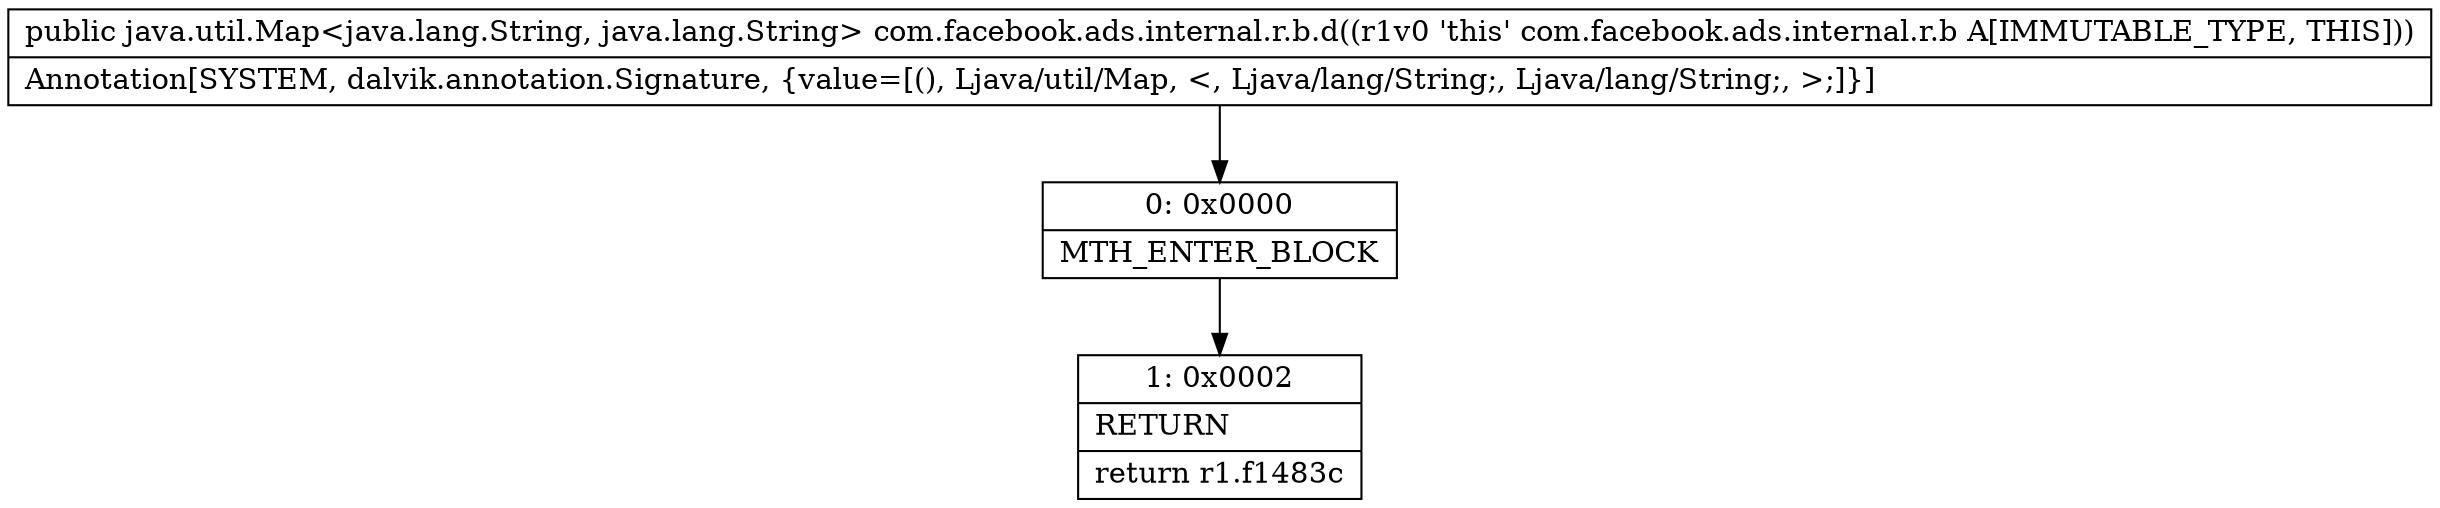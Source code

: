 digraph "CFG forcom.facebook.ads.internal.r.b.d()Ljava\/util\/Map;" {
Node_0 [shape=record,label="{0\:\ 0x0000|MTH_ENTER_BLOCK\l}"];
Node_1 [shape=record,label="{1\:\ 0x0002|RETURN\l|return r1.f1483c\l}"];
MethodNode[shape=record,label="{public java.util.Map\<java.lang.String, java.lang.String\> com.facebook.ads.internal.r.b.d((r1v0 'this' com.facebook.ads.internal.r.b A[IMMUTABLE_TYPE, THIS]))  | Annotation[SYSTEM, dalvik.annotation.Signature, \{value=[(), Ljava\/util\/Map, \<, Ljava\/lang\/String;, Ljava\/lang\/String;, \>;]\}]\l}"];
MethodNode -> Node_0;
Node_0 -> Node_1;
}


